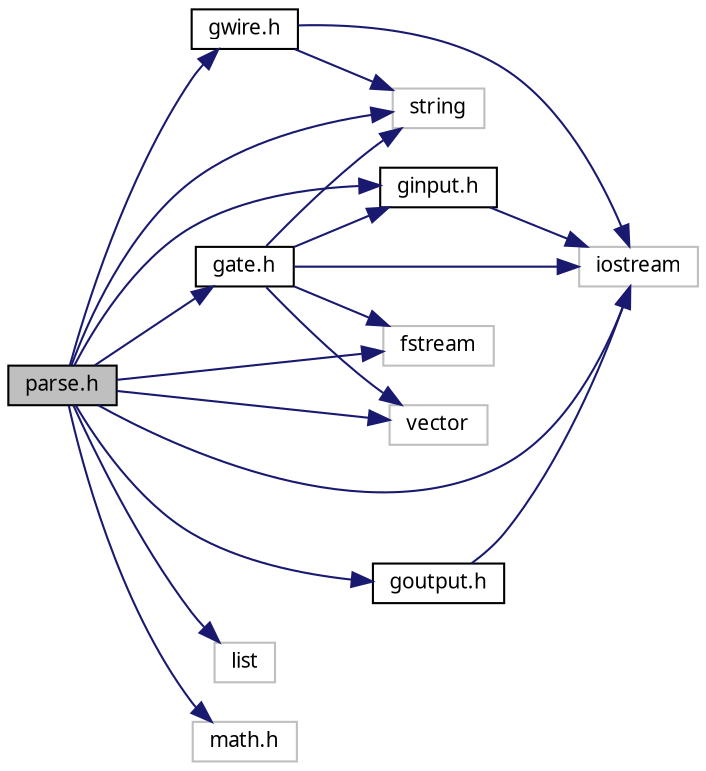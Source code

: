 digraph G
{
  edge [fontname="FreeSans.ttf",fontsize=10,labelfontname="FreeSans.ttf",labelfontsize=10];
  node [fontname="FreeSans.ttf",fontsize=10,shape=record];
  rankdir=LR;
  Node1 [label="parse.h",height=0.2,width=0.4,color="black", fillcolor="grey75", style="filled" fontcolor="black"];
  Node1 -> Node2 [color="midnightblue",fontsize=10,style="solid"];
  Node2 [label="iostream",height=0.2,width=0.4,color="grey75", fillcolor="white", style="filled"];
  Node1 -> Node3 [color="midnightblue",fontsize=10,style="solid"];
  Node3 [label="string",height=0.2,width=0.4,color="grey75", fillcolor="white", style="filled"];
  Node1 -> Node4 [color="midnightblue",fontsize=10,style="solid"];
  Node4 [label="fstream",height=0.2,width=0.4,color="grey75", fillcolor="white", style="filled"];
  Node1 -> Node5 [color="midnightblue",fontsize=10,style="solid"];
  Node5 [label="gate.h",height=0.2,width=0.4,color="black", fillcolor="white", style="filled",URL="$gate_8h.html"];
  Node5 -> Node3 [color="midnightblue",fontsize=10,style="solid"];
  Node5 -> Node2 [color="midnightblue",fontsize=10,style="solid"];
  Node5 -> Node4 [color="midnightblue",fontsize=10,style="solid"];
  Node5 -> Node6 [color="midnightblue",fontsize=10,style="solid"];
  Node6 [label="vector",height=0.2,width=0.4,color="grey75", fillcolor="white", style="filled"];
  Node5 -> Node7 [color="midnightblue",fontsize=10,style="solid"];
  Node7 [label="ginput.h",height=0.2,width=0.4,color="black", fillcolor="white", style="filled",URL="$ginput_8h.html"];
  Node7 -> Node2 [color="midnightblue",fontsize=10,style="solid"];
  Node1 -> Node7 [color="midnightblue",fontsize=10,style="solid"];
  Node1 -> Node8 [color="midnightblue",fontsize=10,style="solid"];
  Node8 [label="goutput.h",height=0.2,width=0.4,color="black", fillcolor="white", style="filled",URL="$goutput_8h.html"];
  Node8 -> Node2 [color="midnightblue",fontsize=10,style="solid"];
  Node1 -> Node9 [color="midnightblue",fontsize=10,style="solid"];
  Node9 [label="gwire.h",height=0.2,width=0.4,color="black", fillcolor="white", style="filled",URL="$gwire_8h.html"];
  Node9 -> Node2 [color="midnightblue",fontsize=10,style="solid"];
  Node9 -> Node3 [color="midnightblue",fontsize=10,style="solid"];
  Node1 -> Node6 [color="midnightblue",fontsize=10,style="solid"];
  Node1 -> Node10 [color="midnightblue",fontsize=10,style="solid"];
  Node10 [label="list",height=0.2,width=0.4,color="grey75", fillcolor="white", style="filled"];
  Node1 -> Node11 [color="midnightblue",fontsize=10,style="solid"];
  Node11 [label="math.h",height=0.2,width=0.4,color="grey75", fillcolor="white", style="filled"];
}
